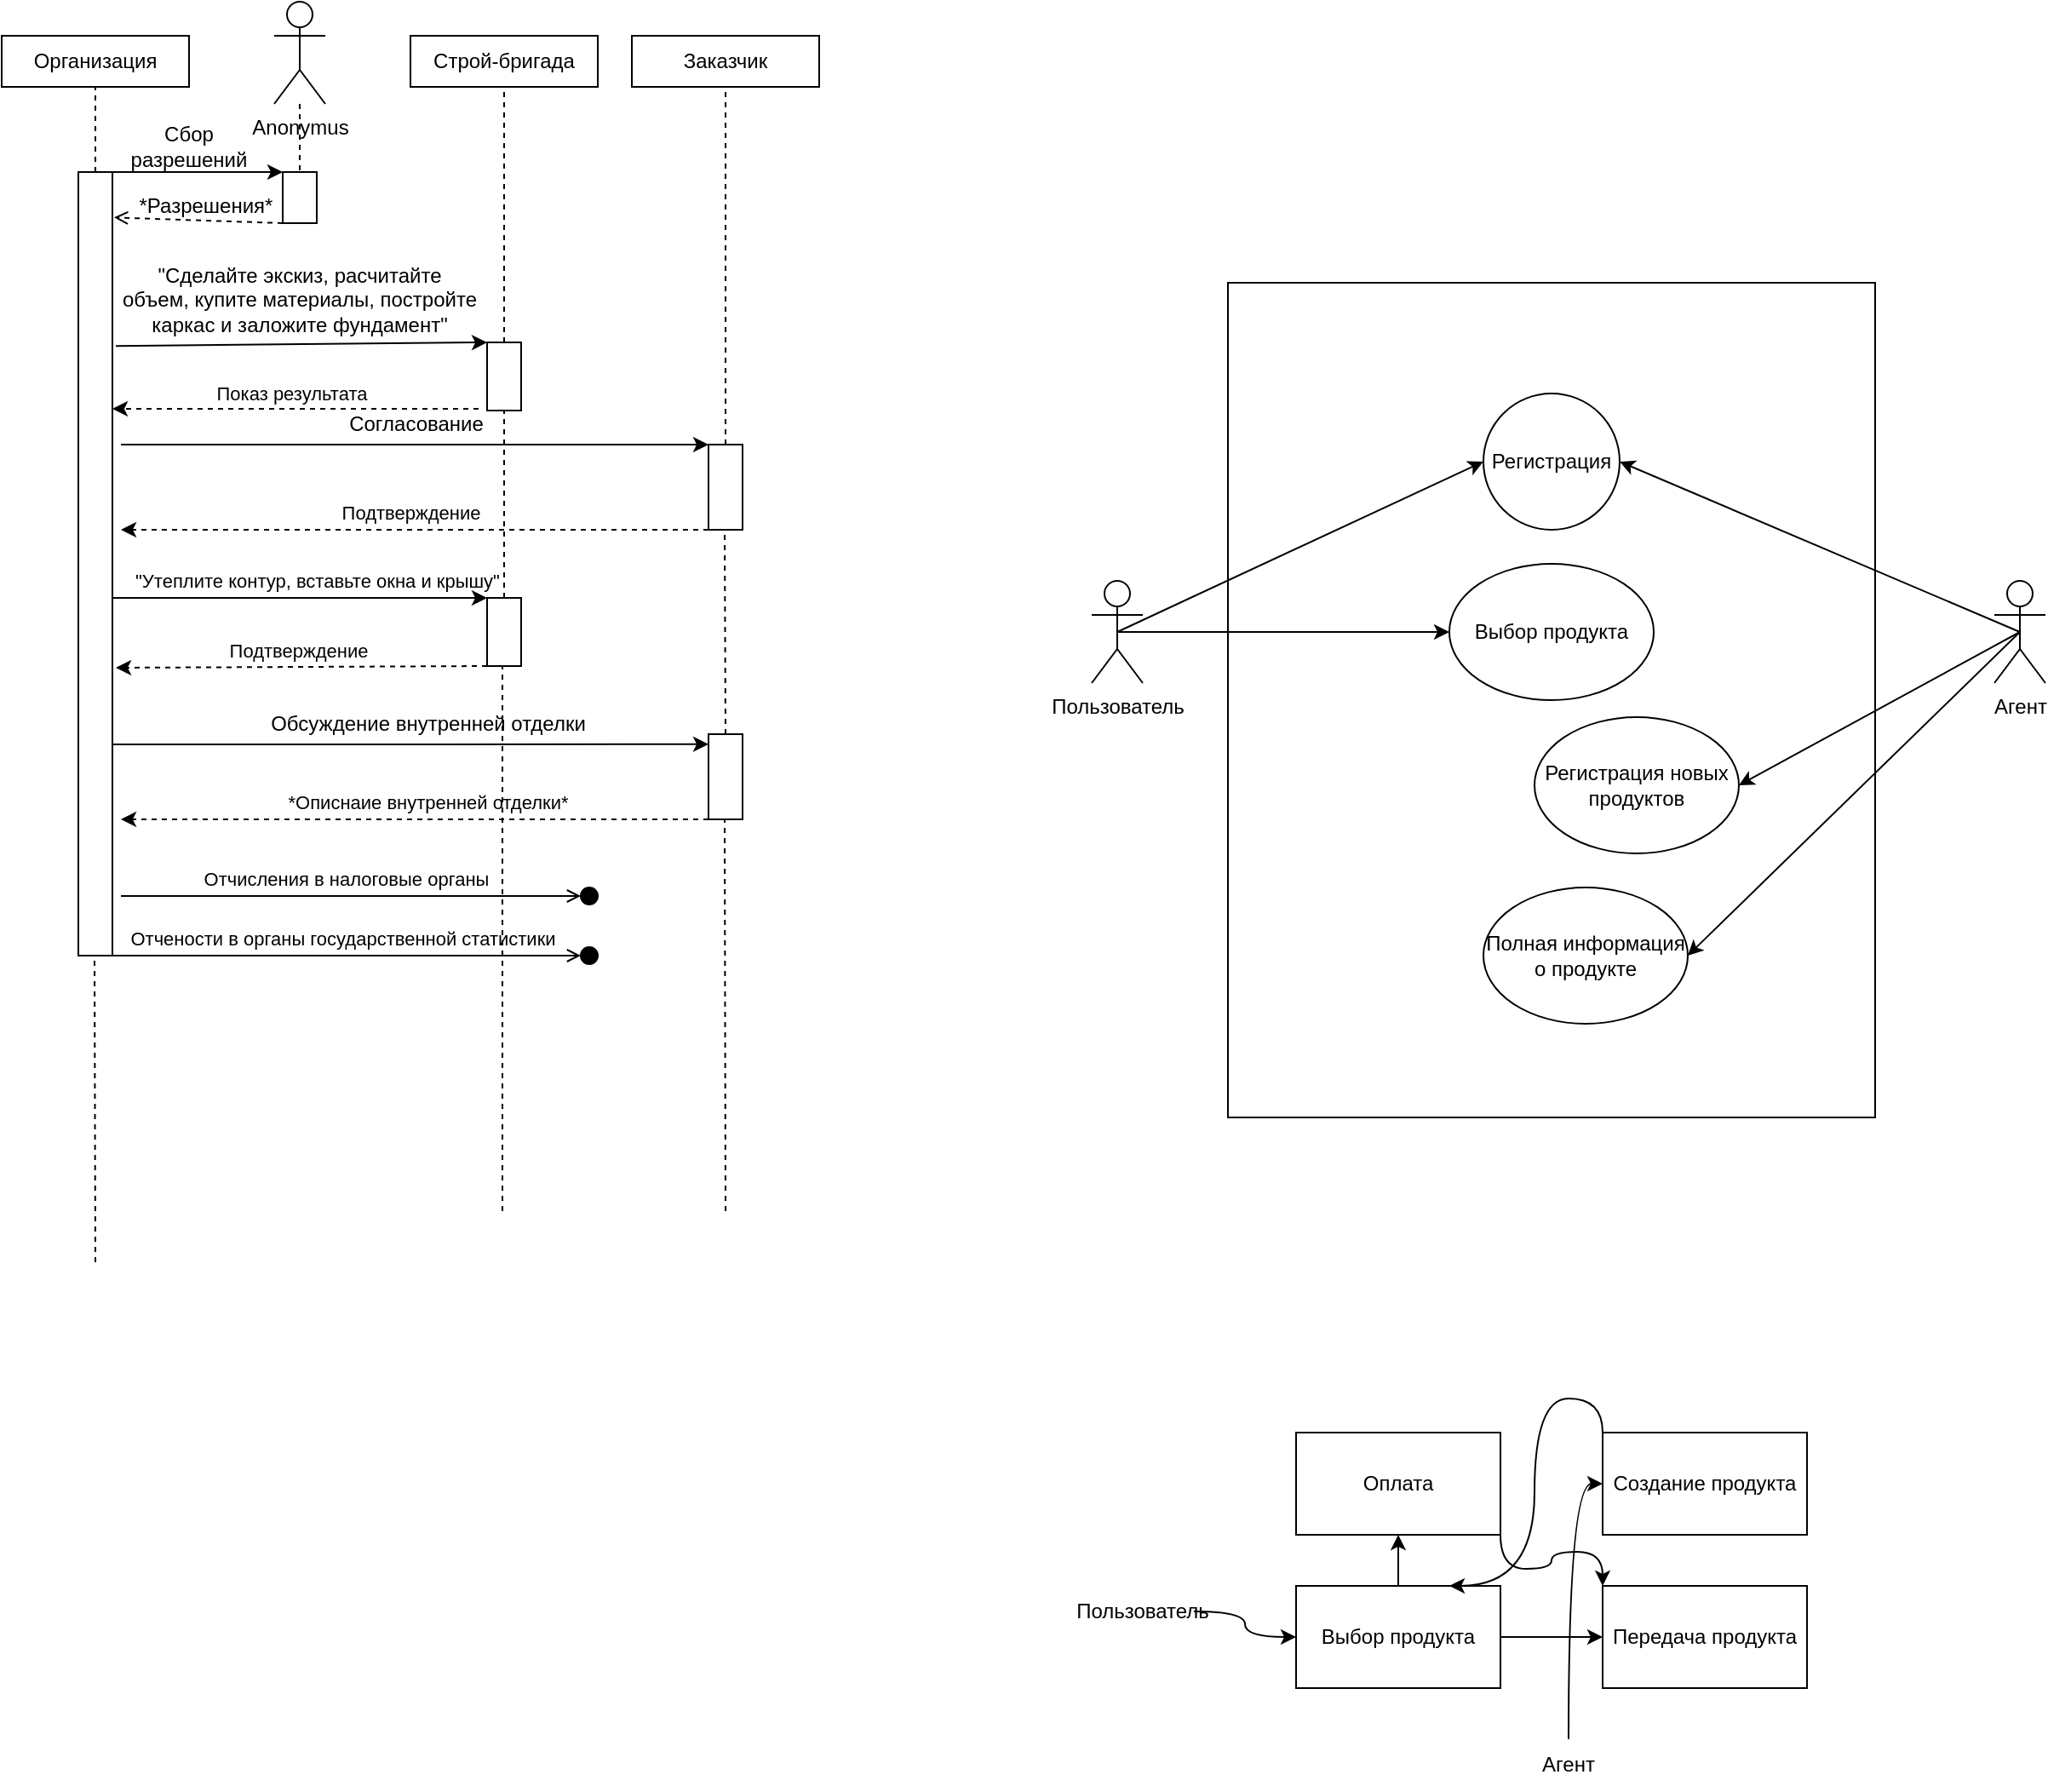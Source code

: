 <mxfile version="21.1.8" type="github">
  <diagram id="9A7MVEOFxFhtF_scJMIG" name="Страница 1">
    <mxGraphModel dx="1473" dy="754" grid="1" gridSize="10" guides="1" tooltips="1" connect="1" arrows="1" fold="1" page="1" pageScale="1" pageWidth="827" pageHeight="1169" math="0" shadow="0">
      <root>
        <mxCell id="0" />
        <mxCell id="1" parent="0" />
        <mxCell id="ippXnMR_HA9V69lSx-qk-1" value="Организация" style="rounded=0;whiteSpace=wrap;html=1;fillColor=none;" parent="1" vertex="1">
          <mxGeometry x="-220" y="50" width="110" height="30" as="geometry" />
        </mxCell>
        <mxCell id="ippXnMR_HA9V69lSx-qk-2" value="Заказчик" style="rounded=0;whiteSpace=wrap;html=1;fillColor=none;" parent="1" vertex="1">
          <mxGeometry x="150" y="50" width="110" height="30" as="geometry" />
        </mxCell>
        <mxCell id="ippXnMR_HA9V69lSx-qk-3" value="Строй-бригада" style="rounded=0;whiteSpace=wrap;html=1;fillColor=none;" parent="1" vertex="1">
          <mxGeometry x="20" y="50" width="110" height="30" as="geometry" />
        </mxCell>
        <mxCell id="ippXnMR_HA9V69lSx-qk-5" value="" style="rounded=0;whiteSpace=wrap;html=1;fillColor=none;" parent="1" vertex="1">
          <mxGeometry x="-175" y="130" width="20" height="460" as="geometry" />
        </mxCell>
        <mxCell id="ippXnMR_HA9V69lSx-qk-6" value="Anonymus" style="shape=umlActor;verticalLabelPosition=bottom;verticalAlign=top;html=1;outlineConnect=0;fillColor=none;" parent="1" vertex="1">
          <mxGeometry x="-60" y="30" width="30" height="60" as="geometry" />
        </mxCell>
        <mxCell id="ippXnMR_HA9V69lSx-qk-7" value="" style="rounded=0;whiteSpace=wrap;html=1;fillColor=none;" parent="1" vertex="1">
          <mxGeometry x="-55" y="130" width="20" height="30" as="geometry" />
        </mxCell>
        <mxCell id="ippXnMR_HA9V69lSx-qk-9" value="" style="endArrow=classic;html=1;rounded=0;entryX=0;entryY=0;entryDx=0;entryDy=0;exitX=1;exitY=0;exitDx=0;exitDy=0;" parent="1" source="ippXnMR_HA9V69lSx-qk-5" target="ippXnMR_HA9V69lSx-qk-7" edge="1">
          <mxGeometry width="50" height="50" relative="1" as="geometry">
            <mxPoint x="20" y="430" as="sourcePoint" />
            <mxPoint x="70" y="380" as="targetPoint" />
          </mxGeometry>
        </mxCell>
        <mxCell id="ippXnMR_HA9V69lSx-qk-10" value="" style="endArrow=open;html=1;rounded=0;dashed=1;exitX=0;exitY=1;exitDx=0;exitDy=0;entryX=1.05;entryY=0.058;entryDx=0;entryDy=0;entryPerimeter=0;endFill=0;" parent="1" source="ippXnMR_HA9V69lSx-qk-7" target="ippXnMR_HA9V69lSx-qk-5" edge="1">
          <mxGeometry width="50" height="50" relative="1" as="geometry">
            <mxPoint x="20" y="430" as="sourcePoint" />
            <mxPoint x="-150" y="180" as="targetPoint" />
          </mxGeometry>
        </mxCell>
        <mxCell id="ippXnMR_HA9V69lSx-qk-11" value="Сбор разрешений" style="text;html=1;strokeColor=none;fillColor=none;align=center;verticalAlign=middle;whiteSpace=wrap;rounded=0;" parent="1" vertex="1">
          <mxGeometry x="-140" y="100" width="60" height="30" as="geometry" />
        </mxCell>
        <mxCell id="ippXnMR_HA9V69lSx-qk-14" value="" style="endArrow=none;dashed=1;html=1;rounded=0;entryX=0.5;entryY=1;entryDx=0;entryDy=0;exitX=0.5;exitY=0;exitDx=0;exitDy=0;" parent="1" source="ippXnMR_HA9V69lSx-qk-5" target="ippXnMR_HA9V69lSx-qk-1" edge="1">
          <mxGeometry width="50" height="50" relative="1" as="geometry">
            <mxPoint x="20" y="420" as="sourcePoint" />
            <mxPoint x="70" y="370" as="targetPoint" />
          </mxGeometry>
        </mxCell>
        <mxCell id="ippXnMR_HA9V69lSx-qk-15" value="*Разрешения*" style="text;html=1;strokeColor=none;fillColor=none;align=center;verticalAlign=middle;whiteSpace=wrap;rounded=0;" parent="1" vertex="1">
          <mxGeometry x="-130" y="140" width="60" height="20" as="geometry" />
        </mxCell>
        <mxCell id="ippXnMR_HA9V69lSx-qk-16" value="" style="rounded=0;whiteSpace=wrap;html=1;fillColor=none;" parent="1" vertex="1">
          <mxGeometry x="65" y="230" width="20" height="40" as="geometry" />
        </mxCell>
        <mxCell id="ippXnMR_HA9V69lSx-qk-17" value="" style="rounded=0;whiteSpace=wrap;html=1;fillColor=none;" parent="1" vertex="1">
          <mxGeometry x="195" y="290" width="20" height="50" as="geometry" />
        </mxCell>
        <mxCell id="ippXnMR_HA9V69lSx-qk-18" value="" style="endArrow=none;dashed=1;html=1;rounded=0;entryX=0.5;entryY=1;entryDx=0;entryDy=0;exitX=0.5;exitY=0;exitDx=0;exitDy=0;" parent="1" source="ippXnMR_HA9V69lSx-qk-16" target="ippXnMR_HA9V69lSx-qk-3" edge="1">
          <mxGeometry width="50" height="50" relative="1" as="geometry">
            <mxPoint x="20" y="420" as="sourcePoint" />
            <mxPoint x="70" y="370" as="targetPoint" />
          </mxGeometry>
        </mxCell>
        <mxCell id="ippXnMR_HA9V69lSx-qk-19" value="" style="endArrow=none;dashed=1;html=1;rounded=0;entryX=0.5;entryY=1;entryDx=0;entryDy=0;exitX=0.5;exitY=0;exitDx=0;exitDy=0;" parent="1" source="ippXnMR_HA9V69lSx-qk-17" target="ippXnMR_HA9V69lSx-qk-2" edge="1">
          <mxGeometry width="50" height="50" relative="1" as="geometry">
            <mxPoint x="20" y="420" as="sourcePoint" />
            <mxPoint x="70" y="370" as="targetPoint" />
          </mxGeometry>
        </mxCell>
        <mxCell id="ippXnMR_HA9V69lSx-qk-20" value="" style="endArrow=none;dashed=1;html=1;rounded=0;entryX=0.5;entryY=0;entryDx=0;entryDy=0;" parent="1" source="ippXnMR_HA9V69lSx-qk-6" target="ippXnMR_HA9V69lSx-qk-7" edge="1">
          <mxGeometry width="50" height="50" relative="1" as="geometry">
            <mxPoint x="20" y="420" as="sourcePoint" />
            <mxPoint x="70" y="370" as="targetPoint" />
          </mxGeometry>
        </mxCell>
        <mxCell id="ippXnMR_HA9V69lSx-qk-21" value="" style="endArrow=classic;html=1;rounded=0;exitX=1.1;exitY=0.222;exitDx=0;exitDy=0;exitPerimeter=0;entryX=0;entryY=0;entryDx=0;entryDy=0;endFill=1;" parent="1" source="ippXnMR_HA9V69lSx-qk-5" target="ippXnMR_HA9V69lSx-qk-16" edge="1">
          <mxGeometry width="50" height="50" relative="1" as="geometry">
            <mxPoint x="-155" y="236" as="sourcePoint" />
            <mxPoint x="63" y="236.2" as="targetPoint" />
          </mxGeometry>
        </mxCell>
        <mxCell id="ippXnMR_HA9V69lSx-qk-22" value="&quot;Сделайте экскиз, расчитайте объем, купите материалы, постройте каркас и заложите фундамент&quot;" style="text;html=1;strokeColor=none;fillColor=none;align=center;verticalAlign=middle;whiteSpace=wrap;rounded=0;" parent="1" vertex="1">
          <mxGeometry x="-150" y="190" width="210" height="30" as="geometry" />
        </mxCell>
        <mxCell id="ippXnMR_HA9V69lSx-qk-24" value="&#xa;&lt;span style=&quot;color: rgb(0, 0, 0); font-family: Helvetica; font-size: 12px; font-style: normal; font-variant-ligatures: normal; font-variant-caps: normal; font-weight: 400; letter-spacing: normal; orphans: 2; text-align: center; text-indent: 0px; text-transform: none; widows: 2; word-spacing: 0px; -webkit-text-stroke-width: 0px; text-decoration-thickness: initial; text-decoration-style: initial; text-decoration-color: initial; float: none; display: inline !important;&quot;&gt;Согласование&lt;/span&gt;&#xa;&#xa;" style="endArrow=classic;html=1;rounded=0;entryX=0;entryY=0;entryDx=0;entryDy=0;endFill=1;labelBackgroundColor=none;" parent="1" target="ippXnMR_HA9V69lSx-qk-17" edge="1">
          <mxGeometry y="6" width="50" height="50" relative="1" as="geometry">
            <mxPoint x="-150" y="290" as="sourcePoint" />
            <mxPoint x="195" y="295.9" as="targetPoint" />
            <mxPoint as="offset" />
          </mxGeometry>
        </mxCell>
        <mxCell id="ippXnMR_HA9V69lSx-qk-26" value="Подтверждение" style="endArrow=classic;html=1;rounded=0;exitX=0;exitY=1;exitDx=0;exitDy=0;dashed=1;labelBackgroundColor=none;" parent="1" source="ippXnMR_HA9V69lSx-qk-17" edge="1">
          <mxGeometry x="0.015" y="-10" width="50" height="50" relative="1" as="geometry">
            <mxPoint x="20" y="370" as="sourcePoint" />
            <mxPoint x="-150" y="340" as="targetPoint" />
            <mxPoint as="offset" />
          </mxGeometry>
        </mxCell>
        <mxCell id="ippXnMR_HA9V69lSx-qk-28" value="" style="rounded=0;whiteSpace=wrap;html=1;fillColor=none;" parent="1" vertex="1">
          <mxGeometry x="195" y="460" width="20" height="50" as="geometry" />
        </mxCell>
        <mxCell id="ippXnMR_HA9V69lSx-qk-29" value="&#xa;&lt;span style=&quot;color: rgb(0, 0, 0); font-family: Helvetica; font-size: 12px; font-style: normal; font-variant-ligatures: normal; font-variant-caps: normal; font-weight: 400; letter-spacing: normal; orphans: 2; text-align: center; text-indent: 0px; text-transform: none; widows: 2; word-spacing: 0px; -webkit-text-stroke-width: 0px; text-decoration-thickness: initial; text-decoration-style: initial; text-decoration-color: initial; float: none; display: inline !important;&quot;&gt;Обсуждение внутренней отделки&lt;/span&gt;&#xa;&#xa;" style="endArrow=classic;html=1;rounded=0;exitX=1;exitY=0.112;exitDx=0;exitDy=0;exitPerimeter=0;entryX=0;entryY=0.308;entryDx=0;entryDy=0;entryPerimeter=0;endFill=1;labelBackgroundColor=none;" parent="1" edge="1">
          <mxGeometry x="0.057" y="6" width="50" height="50" relative="1" as="geometry">
            <mxPoint x="-155" y="466" as="sourcePoint" />
            <mxPoint x="195" y="465.9" as="targetPoint" />
            <mxPoint as="offset" />
          </mxGeometry>
        </mxCell>
        <mxCell id="ippXnMR_HA9V69lSx-qk-31" value="*Описнаие внутренней отделки*" style="endArrow=classic;html=1;rounded=0;exitX=0;exitY=1;exitDx=0;exitDy=0;dashed=1;labelBackgroundColor=none;" parent="1" source="ippXnMR_HA9V69lSx-qk-28" edge="1">
          <mxGeometry x="-0.043" y="-10" width="50" height="50" relative="1" as="geometry">
            <mxPoint x="20" y="540" as="sourcePoint" />
            <mxPoint x="-150" y="510" as="targetPoint" />
            <mxPoint as="offset" />
          </mxGeometry>
        </mxCell>
        <mxCell id="ippXnMR_HA9V69lSx-qk-33" value="Показ результата" style="endArrow=classic;html=1;rounded=0;dashed=1;" parent="1" edge="1">
          <mxGeometry x="0.023" y="-9" width="50" height="50" relative="1" as="geometry">
            <mxPoint x="60" y="269" as="sourcePoint" />
            <mxPoint x="-155" y="269" as="targetPoint" />
            <mxPoint as="offset" />
          </mxGeometry>
        </mxCell>
        <mxCell id="ippXnMR_HA9V69lSx-qk-34" value="" style="rounded=0;whiteSpace=wrap;html=1;fillColor=none;" parent="1" vertex="1">
          <mxGeometry x="65" y="380" width="20" height="40" as="geometry" />
        </mxCell>
        <mxCell id="ippXnMR_HA9V69lSx-qk-37" value="&quot;Утеплите контур, вставьте окна и крышу&quot;" style="endArrow=classic;html=1;rounded=0;endFill=1;labelBackgroundColor=none;" parent="1" edge="1">
          <mxGeometry x="0.091" y="10" width="50" height="50" relative="1" as="geometry">
            <mxPoint x="-155" y="380" as="sourcePoint" />
            <mxPoint x="65" y="380" as="targetPoint" />
            <mxPoint as="offset" />
          </mxGeometry>
        </mxCell>
        <mxCell id="ippXnMR_HA9V69lSx-qk-38" value="Подтверждение" style="endArrow=classic;html=1;rounded=0;exitX=0;exitY=1;exitDx=0;exitDy=0;dashed=1;labelBackgroundColor=none;entryX=1.1;entryY=0.562;entryDx=0;entryDy=0;entryPerimeter=0;" parent="1" source="ippXnMR_HA9V69lSx-qk-34" edge="1">
          <mxGeometry x="0.015" y="-10" width="50" height="50" relative="1" as="geometry">
            <mxPoint x="200" y="424.1" as="sourcePoint" />
            <mxPoint x="-153" y="421" as="targetPoint" />
            <mxPoint as="offset" />
          </mxGeometry>
        </mxCell>
        <mxCell id="ippXnMR_HA9V69lSx-qk-39" value="" style="endArrow=none;dashed=1;html=1;rounded=0;labelBackgroundColor=none;exitX=0.5;exitY=0;exitDx=0;exitDy=0;entryX=0.5;entryY=1;entryDx=0;entryDy=0;" parent="1" source="ippXnMR_HA9V69lSx-qk-34" target="ippXnMR_HA9V69lSx-qk-16" edge="1">
          <mxGeometry width="50" height="50" relative="1" as="geometry">
            <mxPoint x="-70" y="350" as="sourcePoint" />
            <mxPoint x="80" y="270" as="targetPoint" />
          </mxGeometry>
        </mxCell>
        <mxCell id="ippXnMR_HA9V69lSx-qk-40" value="Отчисления в налоговые органы" style="endArrow=open;html=1;rounded=0;labelBackgroundColor=none;endFill=0;" parent="1" target="ippXnMR_HA9V69lSx-qk-42" edge="1">
          <mxGeometry x="-0.023" y="10" width="50" height="50" relative="1" as="geometry">
            <mxPoint x="-150" y="555" as="sourcePoint" />
            <mxPoint x="60" y="560" as="targetPoint" />
            <mxPoint as="offset" />
          </mxGeometry>
        </mxCell>
        <mxCell id="ippXnMR_HA9V69lSx-qk-41" value="Отчености в органы государственной статистики" style="endArrow=open;html=1;rounded=0;labelBackgroundColor=none;endFill=0;entryX=0;entryY=0.5;entryDx=0;entryDy=0;" parent="1" target="ippXnMR_HA9V69lSx-qk-43" edge="1">
          <mxGeometry x="-0.018" y="10" width="50" height="50" relative="1" as="geometry">
            <mxPoint x="-155" y="590" as="sourcePoint" />
            <mxPoint x="60" y="590" as="targetPoint" />
            <mxPoint as="offset" />
          </mxGeometry>
        </mxCell>
        <mxCell id="ippXnMR_HA9V69lSx-qk-42" value="" style="ellipse;whiteSpace=wrap;html=1;aspect=fixed;fillColor=#000000;" parent="1" vertex="1">
          <mxGeometry x="120" y="550" width="10" height="10" as="geometry" />
        </mxCell>
        <mxCell id="ippXnMR_HA9V69lSx-qk-43" value="" style="ellipse;whiteSpace=wrap;html=1;aspect=fixed;fillColor=#000000;" parent="1" vertex="1">
          <mxGeometry x="120" y="585" width="10" height="10" as="geometry" />
        </mxCell>
        <mxCell id="ippXnMR_HA9V69lSx-qk-47" value="" style="endArrow=none;dashed=1;html=1;rounded=0;labelBackgroundColor=none;entryX=0.5;entryY=1;entryDx=0;entryDy=0;" parent="1" edge="1">
          <mxGeometry width="50" height="50" relative="1" as="geometry">
            <mxPoint x="74" y="740" as="sourcePoint" />
            <mxPoint x="74" y="420" as="targetPoint" />
          </mxGeometry>
        </mxCell>
        <mxCell id="ippXnMR_HA9V69lSx-qk-48" value="" style="endArrow=none;dashed=1;html=1;rounded=0;labelBackgroundColor=none;exitX=0.5;exitY=0;exitDx=0;exitDy=0;entryX=0.5;entryY=1;entryDx=0;entryDy=0;" parent="1" source="ippXnMR_HA9V69lSx-qk-28" edge="1">
          <mxGeometry width="50" height="50" relative="1" as="geometry">
            <mxPoint x="204.5" y="450" as="sourcePoint" />
            <mxPoint x="204.5" y="340" as="targetPoint" />
          </mxGeometry>
        </mxCell>
        <mxCell id="ippXnMR_HA9V69lSx-qk-50" value="" style="endArrow=none;dashed=1;html=1;rounded=0;labelBackgroundColor=none;entryX=0.5;entryY=1;entryDx=0;entryDy=0;" parent="1" edge="1">
          <mxGeometry width="50" height="50" relative="1" as="geometry">
            <mxPoint x="205" y="740" as="sourcePoint" />
            <mxPoint x="204.5" y="510" as="targetPoint" />
          </mxGeometry>
        </mxCell>
        <mxCell id="ippXnMR_HA9V69lSx-qk-51" value="" style="endArrow=none;dashed=1;html=1;rounded=0;labelBackgroundColor=none;entryX=0.5;entryY=1;entryDx=0;entryDy=0;" parent="1" edge="1">
          <mxGeometry width="50" height="50" relative="1" as="geometry">
            <mxPoint x="-165" y="770" as="sourcePoint" />
            <mxPoint x="-165.5" y="590" as="targetPoint" />
          </mxGeometry>
        </mxCell>
        <mxCell id="7LROkoG0Fuhfw2bmRUbS-1" value="" style="rounded=0;whiteSpace=wrap;html=1;fillColor=none;" parent="1" vertex="1">
          <mxGeometry x="500" y="195" width="380" height="490" as="geometry" />
        </mxCell>
        <mxCell id="7LROkoG0Fuhfw2bmRUbS-8" style="rounded=0;orthogonalLoop=1;jettySize=auto;html=1;exitX=0.5;exitY=0.5;exitDx=0;exitDy=0;exitPerimeter=0;entryX=0;entryY=0.5;entryDx=0;entryDy=0;" parent="1" source="7LROkoG0Fuhfw2bmRUbS-2" target="7LROkoG0Fuhfw2bmRUbS-6" edge="1">
          <mxGeometry relative="1" as="geometry" />
        </mxCell>
        <mxCell id="7LROkoG0Fuhfw2bmRUbS-10" style="rounded=0;orthogonalLoop=1;jettySize=auto;html=1;exitX=0.5;exitY=0.5;exitDx=0;exitDy=0;exitPerimeter=0;entryX=0;entryY=0.5;entryDx=0;entryDy=0;" parent="1" source="7LROkoG0Fuhfw2bmRUbS-2" target="7LROkoG0Fuhfw2bmRUbS-9" edge="1">
          <mxGeometry relative="1" as="geometry" />
        </mxCell>
        <mxCell id="7LROkoG0Fuhfw2bmRUbS-2" value="Пользователь" style="shape=umlActor;verticalLabelPosition=bottom;verticalAlign=top;html=1;outlineConnect=0;" parent="1" vertex="1">
          <mxGeometry x="420" y="370" width="30" height="60" as="geometry" />
        </mxCell>
        <mxCell id="7LROkoG0Fuhfw2bmRUbS-7" style="rounded=0;orthogonalLoop=1;jettySize=auto;html=1;exitX=0.5;exitY=0.5;exitDx=0;exitDy=0;exitPerimeter=0;entryX=1;entryY=0.5;entryDx=0;entryDy=0;" parent="1" source="7LROkoG0Fuhfw2bmRUbS-3" target="7LROkoG0Fuhfw2bmRUbS-6" edge="1">
          <mxGeometry relative="1" as="geometry" />
        </mxCell>
        <mxCell id="7LROkoG0Fuhfw2bmRUbS-12" style="rounded=0;orthogonalLoop=1;jettySize=auto;html=1;exitX=0.5;exitY=0.5;exitDx=0;exitDy=0;exitPerimeter=0;entryX=1;entryY=0.5;entryDx=0;entryDy=0;" parent="1" source="7LROkoG0Fuhfw2bmRUbS-3" target="7LROkoG0Fuhfw2bmRUbS-11" edge="1">
          <mxGeometry relative="1" as="geometry" />
        </mxCell>
        <mxCell id="7LROkoG0Fuhfw2bmRUbS-14" style="rounded=0;orthogonalLoop=1;jettySize=auto;html=1;exitX=0.5;exitY=0.5;exitDx=0;exitDy=0;exitPerimeter=0;entryX=1;entryY=0.5;entryDx=0;entryDy=0;" parent="1" source="7LROkoG0Fuhfw2bmRUbS-3" target="7LROkoG0Fuhfw2bmRUbS-13" edge="1">
          <mxGeometry relative="1" as="geometry" />
        </mxCell>
        <mxCell id="7LROkoG0Fuhfw2bmRUbS-3" value="Агент" style="shape=umlActor;verticalLabelPosition=bottom;verticalAlign=top;html=1;outlineConnect=0;" parent="1" vertex="1">
          <mxGeometry x="950" y="370" width="30" height="60" as="geometry" />
        </mxCell>
        <mxCell id="7LROkoG0Fuhfw2bmRUbS-6" value="Регистрация" style="ellipse;whiteSpace=wrap;html=1;aspect=fixed;" parent="1" vertex="1">
          <mxGeometry x="650" y="260" width="80" height="80" as="geometry" />
        </mxCell>
        <mxCell id="7LROkoG0Fuhfw2bmRUbS-9" value="Выбор продукта" style="ellipse;whiteSpace=wrap;html=1;" parent="1" vertex="1">
          <mxGeometry x="630" y="360" width="120" height="80" as="geometry" />
        </mxCell>
        <mxCell id="7LROkoG0Fuhfw2bmRUbS-11" value="Регистрация новых продуктов" style="ellipse;whiteSpace=wrap;html=1;" parent="1" vertex="1">
          <mxGeometry x="680" y="450" width="120" height="80" as="geometry" />
        </mxCell>
        <mxCell id="7LROkoG0Fuhfw2bmRUbS-13" value="Полная информация о продукте" style="ellipse;whiteSpace=wrap;html=1;" parent="1" vertex="1">
          <mxGeometry x="650" y="550" width="120" height="80" as="geometry" />
        </mxCell>
        <mxCell id="7LROkoG0Fuhfw2bmRUbS-23" style="edgeStyle=orthogonalEdgeStyle;rounded=0;orthogonalLoop=1;jettySize=auto;html=1;exitX=1;exitY=1;exitDx=0;exitDy=0;entryX=0;entryY=0;entryDx=0;entryDy=0;curved=1;" parent="1" source="7LROkoG0Fuhfw2bmRUbS-15" target="7LROkoG0Fuhfw2bmRUbS-18" edge="1">
          <mxGeometry relative="1" as="geometry" />
        </mxCell>
        <mxCell id="7LROkoG0Fuhfw2bmRUbS-15" value="Оплата" style="rounded=0;whiteSpace=wrap;html=1;" parent="1" vertex="1">
          <mxGeometry x="540" y="870" width="120" height="60" as="geometry" />
        </mxCell>
        <mxCell id="7LROkoG0Fuhfw2bmRUbS-22" style="edgeStyle=orthogonalEdgeStyle;rounded=0;orthogonalLoop=1;jettySize=auto;html=1;exitX=0.5;exitY=0;exitDx=0;exitDy=0;entryX=0.5;entryY=1;entryDx=0;entryDy=0;" parent="1" source="7LROkoG0Fuhfw2bmRUbS-16" target="7LROkoG0Fuhfw2bmRUbS-15" edge="1">
          <mxGeometry relative="1" as="geometry" />
        </mxCell>
        <mxCell id="7LROkoG0Fuhfw2bmRUbS-24" style="edgeStyle=orthogonalEdgeStyle;rounded=0;orthogonalLoop=1;jettySize=auto;html=1;exitX=1;exitY=0.5;exitDx=0;exitDy=0;entryX=0;entryY=0.5;entryDx=0;entryDy=0;" parent="1" source="7LROkoG0Fuhfw2bmRUbS-16" target="7LROkoG0Fuhfw2bmRUbS-18" edge="1">
          <mxGeometry relative="1" as="geometry" />
        </mxCell>
        <mxCell id="7LROkoG0Fuhfw2bmRUbS-16" value="Выбор продукта" style="rounded=0;whiteSpace=wrap;html=1;" parent="1" vertex="1">
          <mxGeometry x="540" y="960" width="120" height="60" as="geometry" />
        </mxCell>
        <mxCell id="7LROkoG0Fuhfw2bmRUbS-26" style="edgeStyle=orthogonalEdgeStyle;rounded=0;orthogonalLoop=1;jettySize=auto;html=1;exitX=0;exitY=0;exitDx=0;exitDy=0;entryX=0.75;entryY=0;entryDx=0;entryDy=0;curved=1;" parent="1" source="7LROkoG0Fuhfw2bmRUbS-17" target="7LROkoG0Fuhfw2bmRUbS-16" edge="1">
          <mxGeometry relative="1" as="geometry">
            <Array as="points">
              <mxPoint x="720" y="850" />
              <mxPoint x="680" y="850" />
              <mxPoint x="680" y="960" />
            </Array>
          </mxGeometry>
        </mxCell>
        <mxCell id="7LROkoG0Fuhfw2bmRUbS-17" value="Создание продукта" style="rounded=0;whiteSpace=wrap;html=1;" parent="1" vertex="1">
          <mxGeometry x="720" y="870" width="120" height="60" as="geometry" />
        </mxCell>
        <mxCell id="7LROkoG0Fuhfw2bmRUbS-18" value="Передача продукта" style="rounded=0;whiteSpace=wrap;html=1;" parent="1" vertex="1">
          <mxGeometry x="720" y="960" width="120" height="60" as="geometry" />
        </mxCell>
        <mxCell id="7LROkoG0Fuhfw2bmRUbS-21" value="" style="edgeStyle=orthogonalEdgeStyle;rounded=0;orthogonalLoop=1;jettySize=auto;html=1;curved=1;" parent="1" source="7LROkoG0Fuhfw2bmRUbS-19" target="7LROkoG0Fuhfw2bmRUbS-16" edge="1">
          <mxGeometry relative="1" as="geometry" />
        </mxCell>
        <mxCell id="7LROkoG0Fuhfw2bmRUbS-19" value="Пользователь" style="text;html=1;strokeColor=none;fillColor=none;align=center;verticalAlign=middle;whiteSpace=wrap;rounded=0;" parent="1" vertex="1">
          <mxGeometry x="420" y="960" width="60" height="30" as="geometry" />
        </mxCell>
        <mxCell id="7LROkoG0Fuhfw2bmRUbS-25" style="edgeStyle=orthogonalEdgeStyle;rounded=0;orthogonalLoop=1;jettySize=auto;html=1;exitX=0.5;exitY=0;exitDx=0;exitDy=0;entryX=0;entryY=0.5;entryDx=0;entryDy=0;curved=1;" parent="1" source="7LROkoG0Fuhfw2bmRUbS-20" target="7LROkoG0Fuhfw2bmRUbS-17" edge="1">
          <mxGeometry relative="1" as="geometry" />
        </mxCell>
        <mxCell id="7LROkoG0Fuhfw2bmRUbS-20" value="Агент" style="text;html=1;strokeColor=none;fillColor=none;align=center;verticalAlign=middle;whiteSpace=wrap;rounded=0;" parent="1" vertex="1">
          <mxGeometry x="670" y="1050" width="60" height="30" as="geometry" />
        </mxCell>
      </root>
    </mxGraphModel>
  </diagram>
</mxfile>
